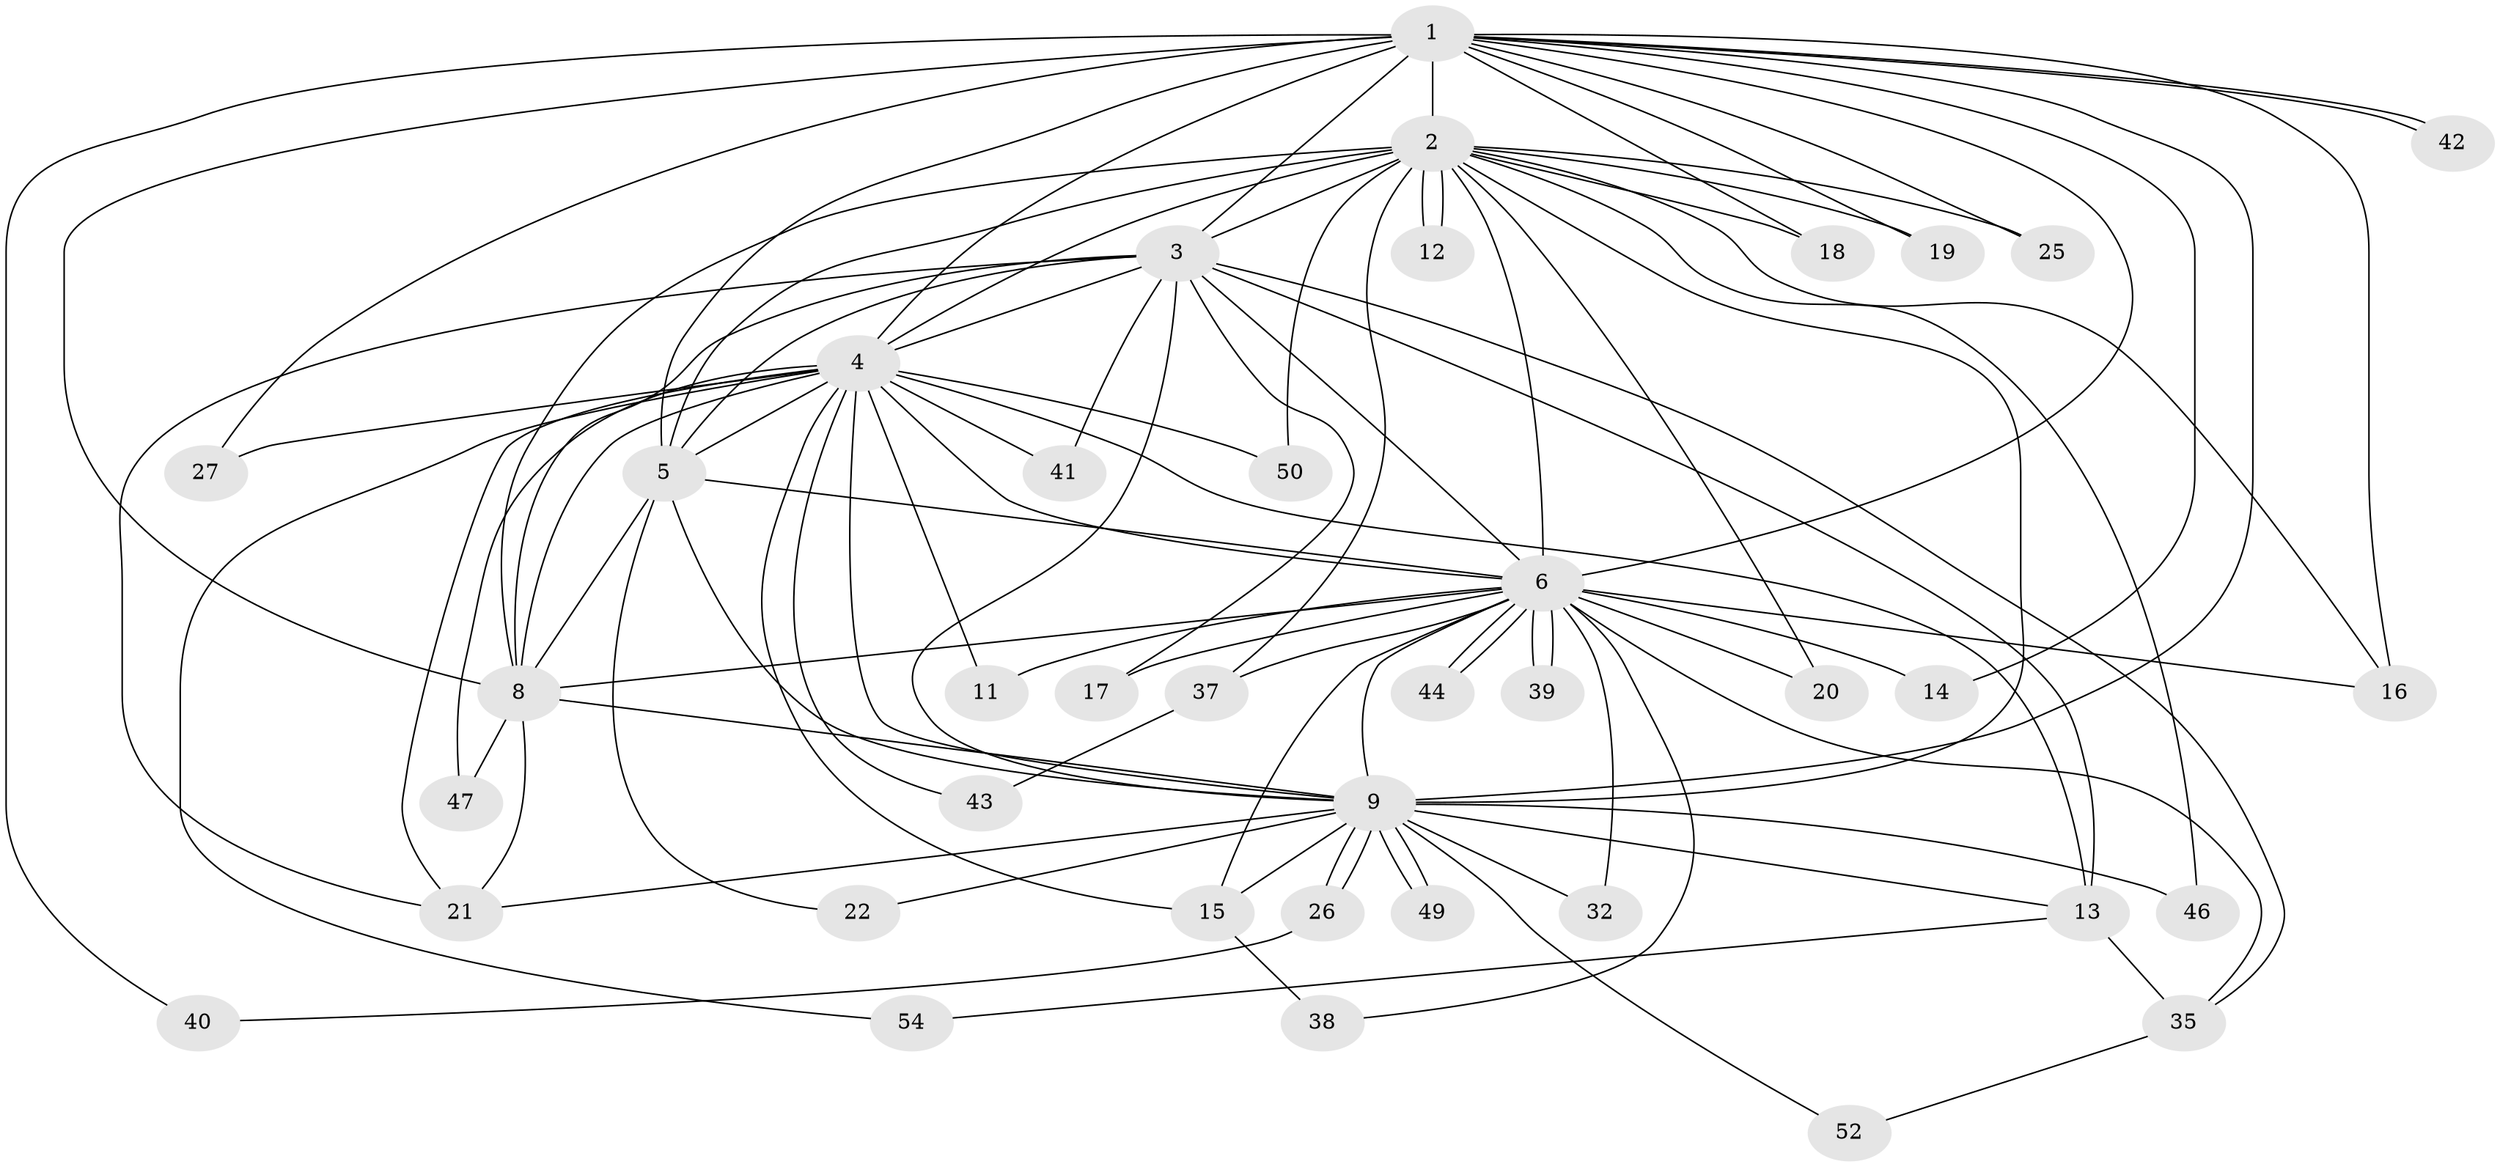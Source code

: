 // Generated by graph-tools (version 1.1) at 2025/51/02/27/25 19:51:44]
// undirected, 39 vertices, 96 edges
graph export_dot {
graph [start="1"]
  node [color=gray90,style=filled];
  1 [super="+7"];
  2 [super="+10"];
  3 [super="+28"];
  4 [super="+29"];
  5 [super="+33"];
  6 [super="+45"];
  8 [super="+23"];
  9 [super="+30"];
  11;
  12;
  13 [super="+48"];
  14 [super="+24"];
  15 [super="+51"];
  16 [super="+31"];
  17;
  18;
  19;
  20;
  21 [super="+34"];
  22;
  25;
  26 [super="+36"];
  27;
  32;
  35 [super="+53"];
  37;
  38;
  39;
  40;
  41;
  42;
  43;
  44;
  46;
  47;
  49;
  50;
  52;
  54;
  1 -- 2 [weight=4];
  1 -- 3 [weight=2];
  1 -- 4 [weight=2];
  1 -- 5 [weight=2];
  1 -- 6 [weight=2];
  1 -- 8 [weight=2];
  1 -- 9 [weight=2];
  1 -- 14 [weight=2];
  1 -- 19;
  1 -- 25;
  1 -- 42;
  1 -- 42;
  1 -- 40;
  1 -- 18;
  1 -- 27;
  1 -- 16;
  2 -- 3 [weight=2];
  2 -- 4 [weight=2];
  2 -- 5 [weight=2];
  2 -- 6 [weight=2];
  2 -- 8 [weight=3];
  2 -- 9 [weight=2];
  2 -- 12;
  2 -- 12;
  2 -- 20;
  2 -- 25;
  2 -- 50;
  2 -- 37;
  2 -- 46;
  2 -- 16;
  2 -- 18;
  2 -- 19;
  3 -- 4 [weight=2];
  3 -- 5 [weight=2];
  3 -- 6;
  3 -- 8;
  3 -- 9;
  3 -- 13;
  3 -- 17;
  3 -- 21;
  3 -- 35;
  3 -- 41;
  4 -- 5 [weight=2];
  4 -- 6 [weight=2];
  4 -- 8;
  4 -- 9;
  4 -- 11;
  4 -- 13;
  4 -- 15;
  4 -- 27;
  4 -- 41;
  4 -- 43;
  4 -- 47;
  4 -- 50;
  4 -- 54;
  4 -- 21;
  5 -- 6;
  5 -- 8;
  5 -- 9;
  5 -- 22;
  6 -- 8;
  6 -- 9;
  6 -- 11;
  6 -- 16;
  6 -- 17;
  6 -- 20;
  6 -- 32;
  6 -- 37;
  6 -- 38;
  6 -- 39;
  6 -- 39;
  6 -- 44;
  6 -- 44;
  6 -- 15;
  6 -- 35;
  6 -- 14;
  8 -- 9;
  8 -- 21;
  8 -- 47;
  9 -- 15;
  9 -- 22;
  9 -- 26 [weight=2];
  9 -- 26;
  9 -- 32;
  9 -- 46;
  9 -- 49;
  9 -- 49;
  9 -- 52;
  9 -- 13;
  9 -- 21;
  13 -- 35;
  13 -- 54;
  15 -- 38;
  26 -- 40;
  35 -- 52;
  37 -- 43;
}
